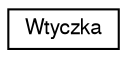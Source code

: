digraph "Graficzna hierarchia klas"
{
  edge [fontname="FreeSans",fontsize="10",labelfontname="FreeSans",labelfontsize="10"];
  node [fontname="FreeSans",fontsize="10",shape=record];
  rankdir="LR";
  Node1 [label="Wtyczka",height=0.2,width=0.4,color="black", fillcolor="white", style="filled",URL="$class_wtyczka.html",tooltip="Przechowuje 2 wskazniki, jeden to uchwyt do pliku .so. "];
}
